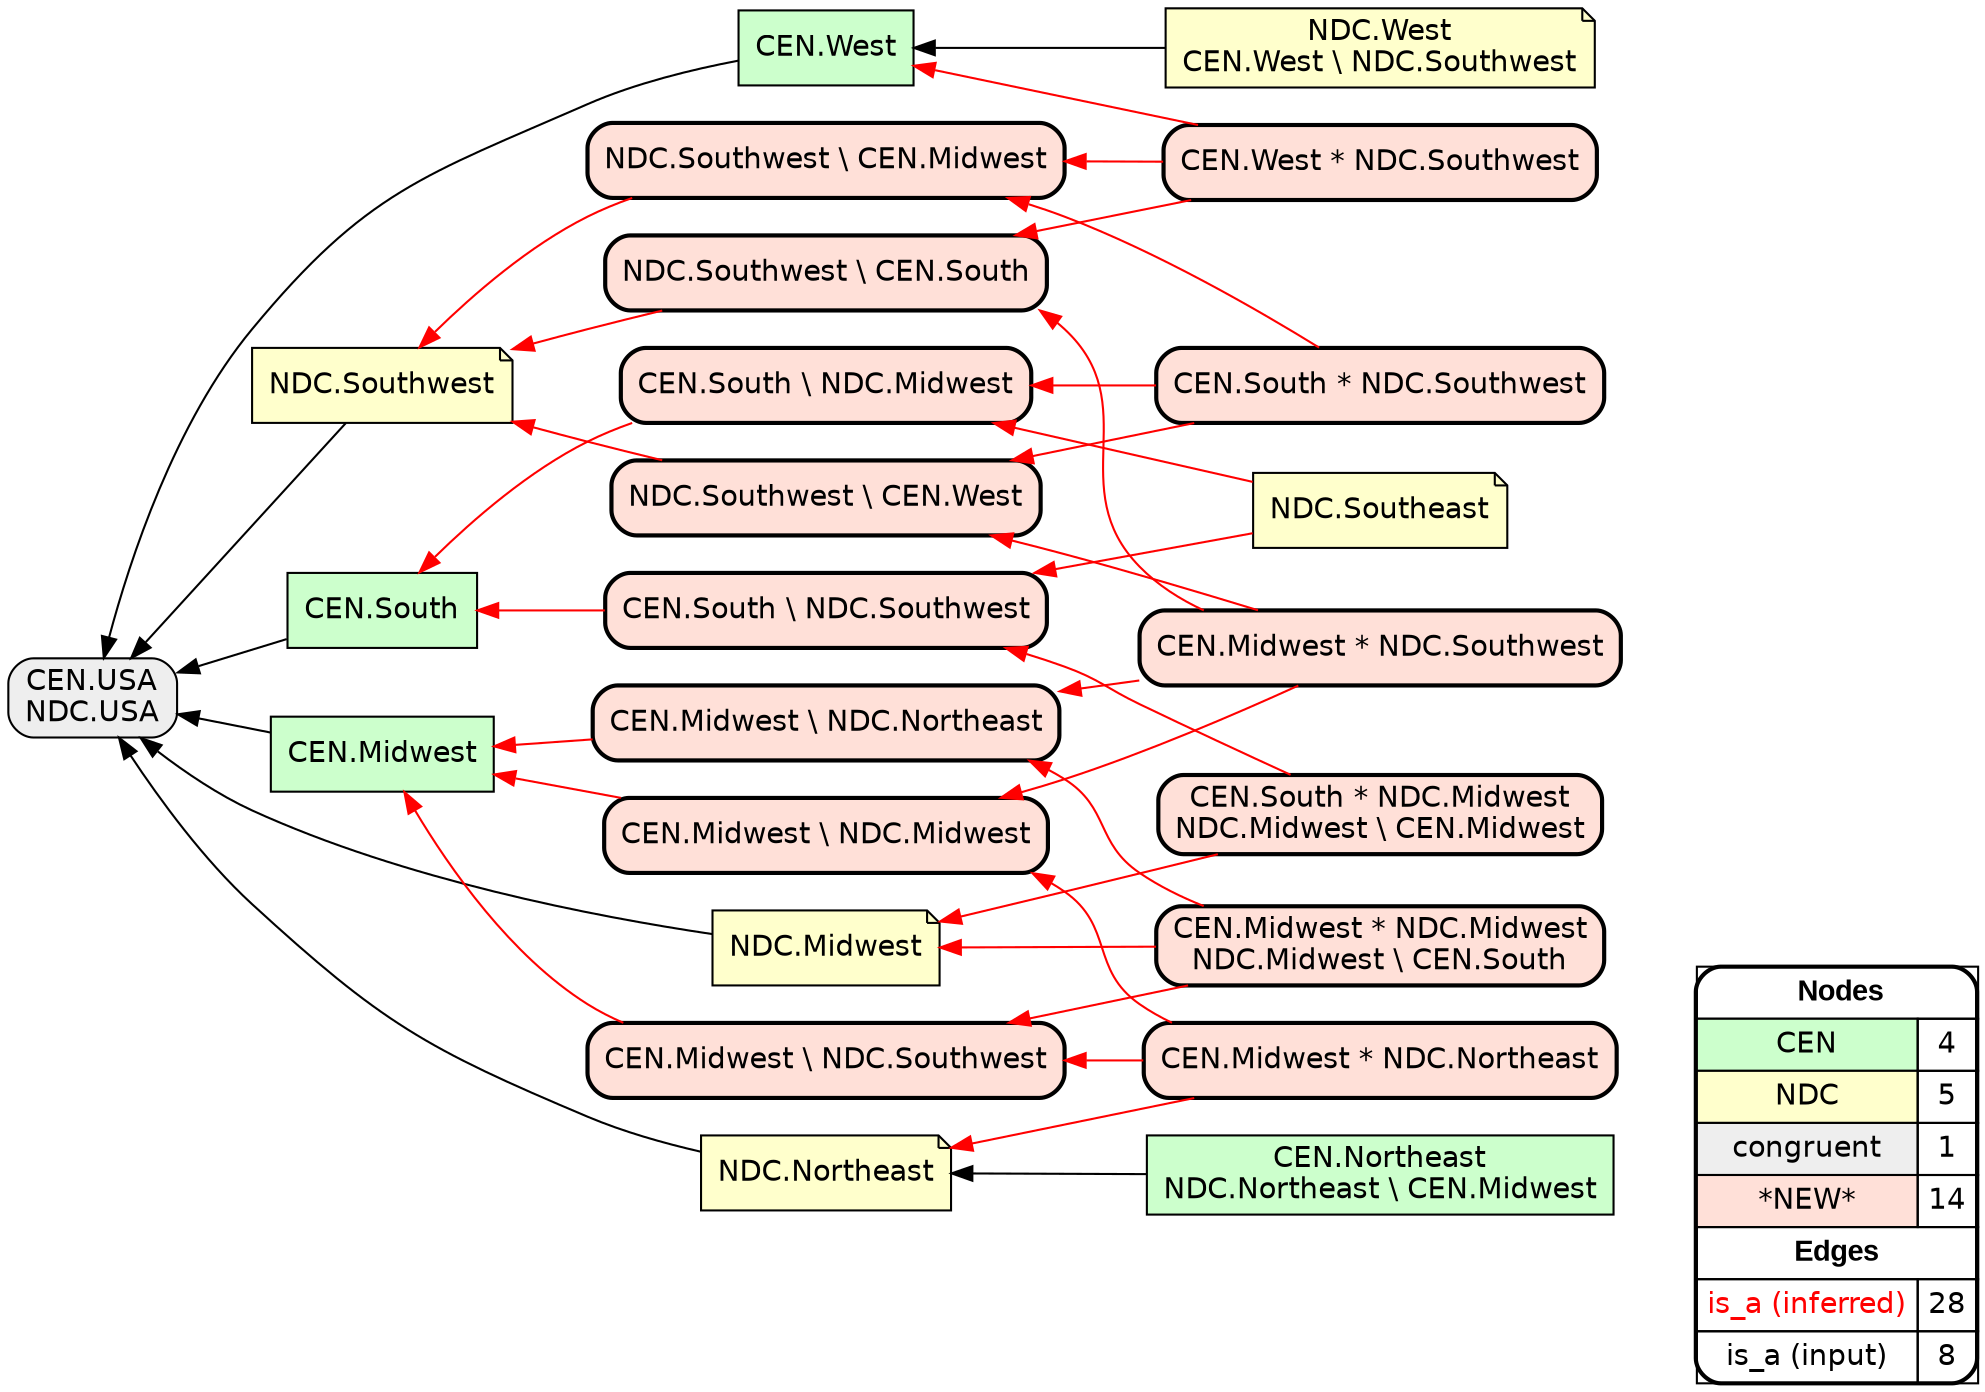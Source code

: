 digraph{
rankdir=RL
node[shape=box style=filled fillcolor="#CCFFCC" fontname="helvetica"] 
"CEN.Midwest"
"CEN.West"
"CEN.Northeast\nNDC.Northeast \\ CEN.Midwest"
"CEN.South"
node[shape=note style=filled fillcolor="#FFFFCC" fontname="helvetica"] 
"NDC.West\nCEN.West \\ NDC.Southwest"
"NDC.Midwest"
"NDC.Southwest"
"NDC.Northeast"
"NDC.Southeast"
node[shape=box style="filled,rounded" fillcolor="#EEEEEE" fontname="helvetica"] 
"CEN.USA\nNDC.USA"
node[shape=box style="filled,rounded,bold" fillcolor="#FFE0D8" fontname="helvetica"] 
"CEN.Midwest * NDC.Southwest"
"CEN.Midwest \\ NDC.Northeast"
"CEN.South \\ NDC.Southwest"
"NDC.Southwest \\ CEN.Midwest"
"CEN.Midwest * NDC.Northeast"
"CEN.Midwest * NDC.Midwest\nNDC.Midwest \\ CEN.South"
"CEN.West * NDC.Southwest"
"CEN.South \\ NDC.Midwest"
"NDC.Southwest \\ CEN.South"
"CEN.Midwest \\ NDC.Midwest"
"CEN.South * NDC.Midwest\nNDC.Midwest \\ CEN.Midwest"
"NDC.Southwest \\ CEN.West"
"CEN.Midwest \\ NDC.Southwest"
"CEN.South * NDC.Southwest"
edge[arrowhead=normal style=dotted color="#000000" constraint=true penwidth=1]
edge[arrowhead=normal style=solid color="#FF0000" constraint=true penwidth=1]
"CEN.Midwest * NDC.Midwest\nNDC.Midwest \\ CEN.South" -> "CEN.Midwest \\ NDC.Southwest"
"CEN.Midwest * NDC.Northeast" -> "CEN.Midwest \\ NDC.Southwest"
"CEN.Midwest \\ NDC.Northeast" -> "CEN.Midwest"
"CEN.Midwest * NDC.Midwest\nNDC.Midwest \\ CEN.South" -> "CEN.Midwest \\ NDC.Northeast"
"NDC.Southeast" -> "CEN.South \\ NDC.Midwest"
"CEN.South * NDC.Southwest" -> "NDC.Southwest \\ CEN.West"
"NDC.Southeast" -> "CEN.South \\ NDC.Southwest"
"CEN.Midwest \\ NDC.Southwest" -> "CEN.Midwest"
"CEN.Midwest * NDC.Southwest" -> "CEN.Midwest \\ NDC.Midwest"
"CEN.South \\ NDC.Midwest" -> "CEN.South"
"CEN.Midwest * NDC.Midwest\nNDC.Midwest \\ CEN.South" -> "NDC.Midwest"
"CEN.Midwest * NDC.Southwest" -> "NDC.Southwest \\ CEN.South"
"CEN.South * NDC.Midwest\nNDC.Midwest \\ CEN.Midwest" -> "NDC.Midwest"
"CEN.South * NDC.Southwest" -> "CEN.South \\ NDC.Midwest"
"CEN.South \\ NDC.Southwest" -> "CEN.South"
"CEN.West * NDC.Southwest" -> "NDC.Southwest \\ CEN.Midwest"
"CEN.Midwest * NDC.Northeast" -> "NDC.Northeast"
"CEN.Midwest * NDC.Northeast" -> "CEN.Midwest \\ NDC.Midwest"
"NDC.Southwest \\ CEN.South" -> "NDC.Southwest"
"NDC.Southwest \\ CEN.West" -> "NDC.Southwest"
"CEN.South * NDC.Midwest\nNDC.Midwest \\ CEN.Midwest" -> "CEN.South \\ NDC.Southwest"
"CEN.Midwest * NDC.Southwest" -> "NDC.Southwest \\ CEN.West"
"CEN.West * NDC.Southwest" -> "NDC.Southwest \\ CEN.South"
"CEN.West * NDC.Southwest" -> "CEN.West"
"NDC.Southwest \\ CEN.Midwest" -> "NDC.Southwest"
"CEN.South * NDC.Southwest" -> "NDC.Southwest \\ CEN.Midwest"
"CEN.Midwest \\ NDC.Midwest" -> "CEN.Midwest"
"CEN.Midwest * NDC.Southwest" -> "CEN.Midwest \\ NDC.Northeast"
edge[arrowhead=normal style=solid color="#000000" constraint=true penwidth=1]
"NDC.Northeast" -> "CEN.USA\nNDC.USA"
"CEN.Northeast\nNDC.Northeast \\ CEN.Midwest" -> "NDC.Northeast"
"NDC.Midwest" -> "CEN.USA\nNDC.USA"
"NDC.Southwest" -> "CEN.USA\nNDC.USA"
"CEN.West" -> "CEN.USA\nNDC.USA"
"CEN.Midwest" -> "CEN.USA\nNDC.USA"
"CEN.South" -> "CEN.USA\nNDC.USA"
"NDC.West\nCEN.West \\ NDC.Southwest" -> "CEN.West"
node[shape=box] 
{rank=source Legend [fillcolor= white margin=0 label=< 
 <TABLE BORDER="0" CELLBORDER="1" CELLSPACING="0" CELLPADDING="4"> 
<TR> <TD COLSPAN="2"><font face="Arial Black"> Nodes</font></TD> </TR> 
<TR> 
 <TD bgcolor="#CCFFCC" fontname="helvetica">CEN</TD> 
 <TD>4</TD> 
 </TR> 
<TR> 
 <TD bgcolor="#FFFFCC" fontname="helvetica">NDC</TD> 
 <TD>5</TD> 
 </TR> 
<TR> 
 <TD bgcolor="#EEEEEE" fontname="helvetica">congruent</TD> 
 <TD>1</TD> 
 </TR> 
<TR> 
 <TD bgcolor="#FFE0D8" fontname="helvetica">*NEW*</TD> 
 <TD>14</TD> 
 </TR> 
<TR> <TD COLSPAN="2"><font face = "Arial Black"> Edges </font></TD> </TR> 
<TR> 
 <TD><font color ="#FF0000">is_a (inferred)</font></TD><TD>28</TD>
</TR>
<TR> 
 <TD><font color ="#000000">is_a (input)</font></TD><TD>8</TD>
</TR>
</TABLE> 
 >] } 
}